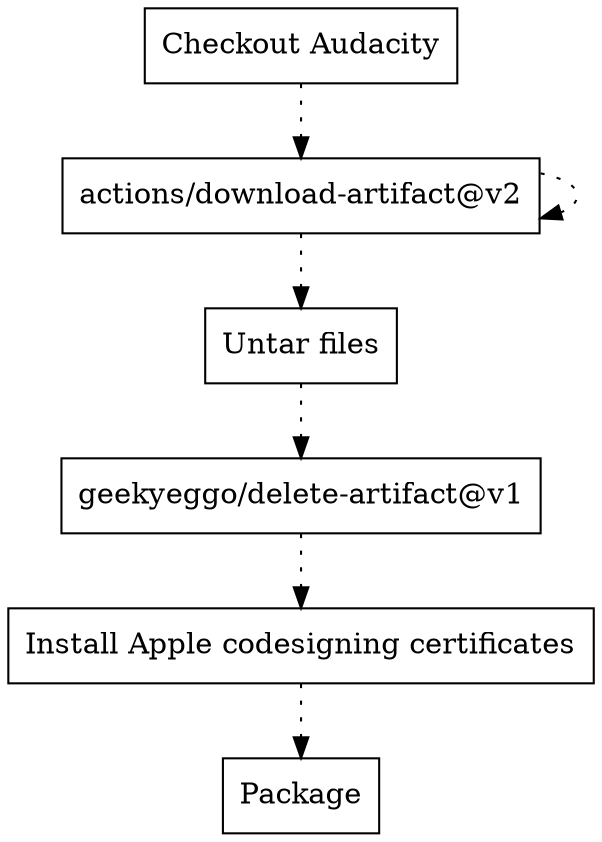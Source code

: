 digraph {
	"Checkout Audacity" [shape=rect]
	"actions/download-artifact@v2" [shape=rect]
	"Untar files" [shape=rect]
	"geekyeggo/delete-artifact@v1" [shape=rect]
	"Install Apple codesigning certificates" [shape=rect]
	Package [shape=rect]
	"Checkout Audacity" -> "actions/download-artifact@v2" [style=dotted xlabel=""]
	"actions/download-artifact@v2" -> "actions/download-artifact@v2" [style=dotted xlabel=""]
	"actions/download-artifact@v2" -> "Untar files" [style=dotted xlabel=""]
	"Untar files" -> "geekyeggo/delete-artifact@v1" [style=dotted xlabel=""]
	"geekyeggo/delete-artifact@v1" -> "Install Apple codesigning certificates" [style=dotted xlabel=""]
	"Install Apple codesigning certificates" -> Package [style=dotted xlabel=""]
}
